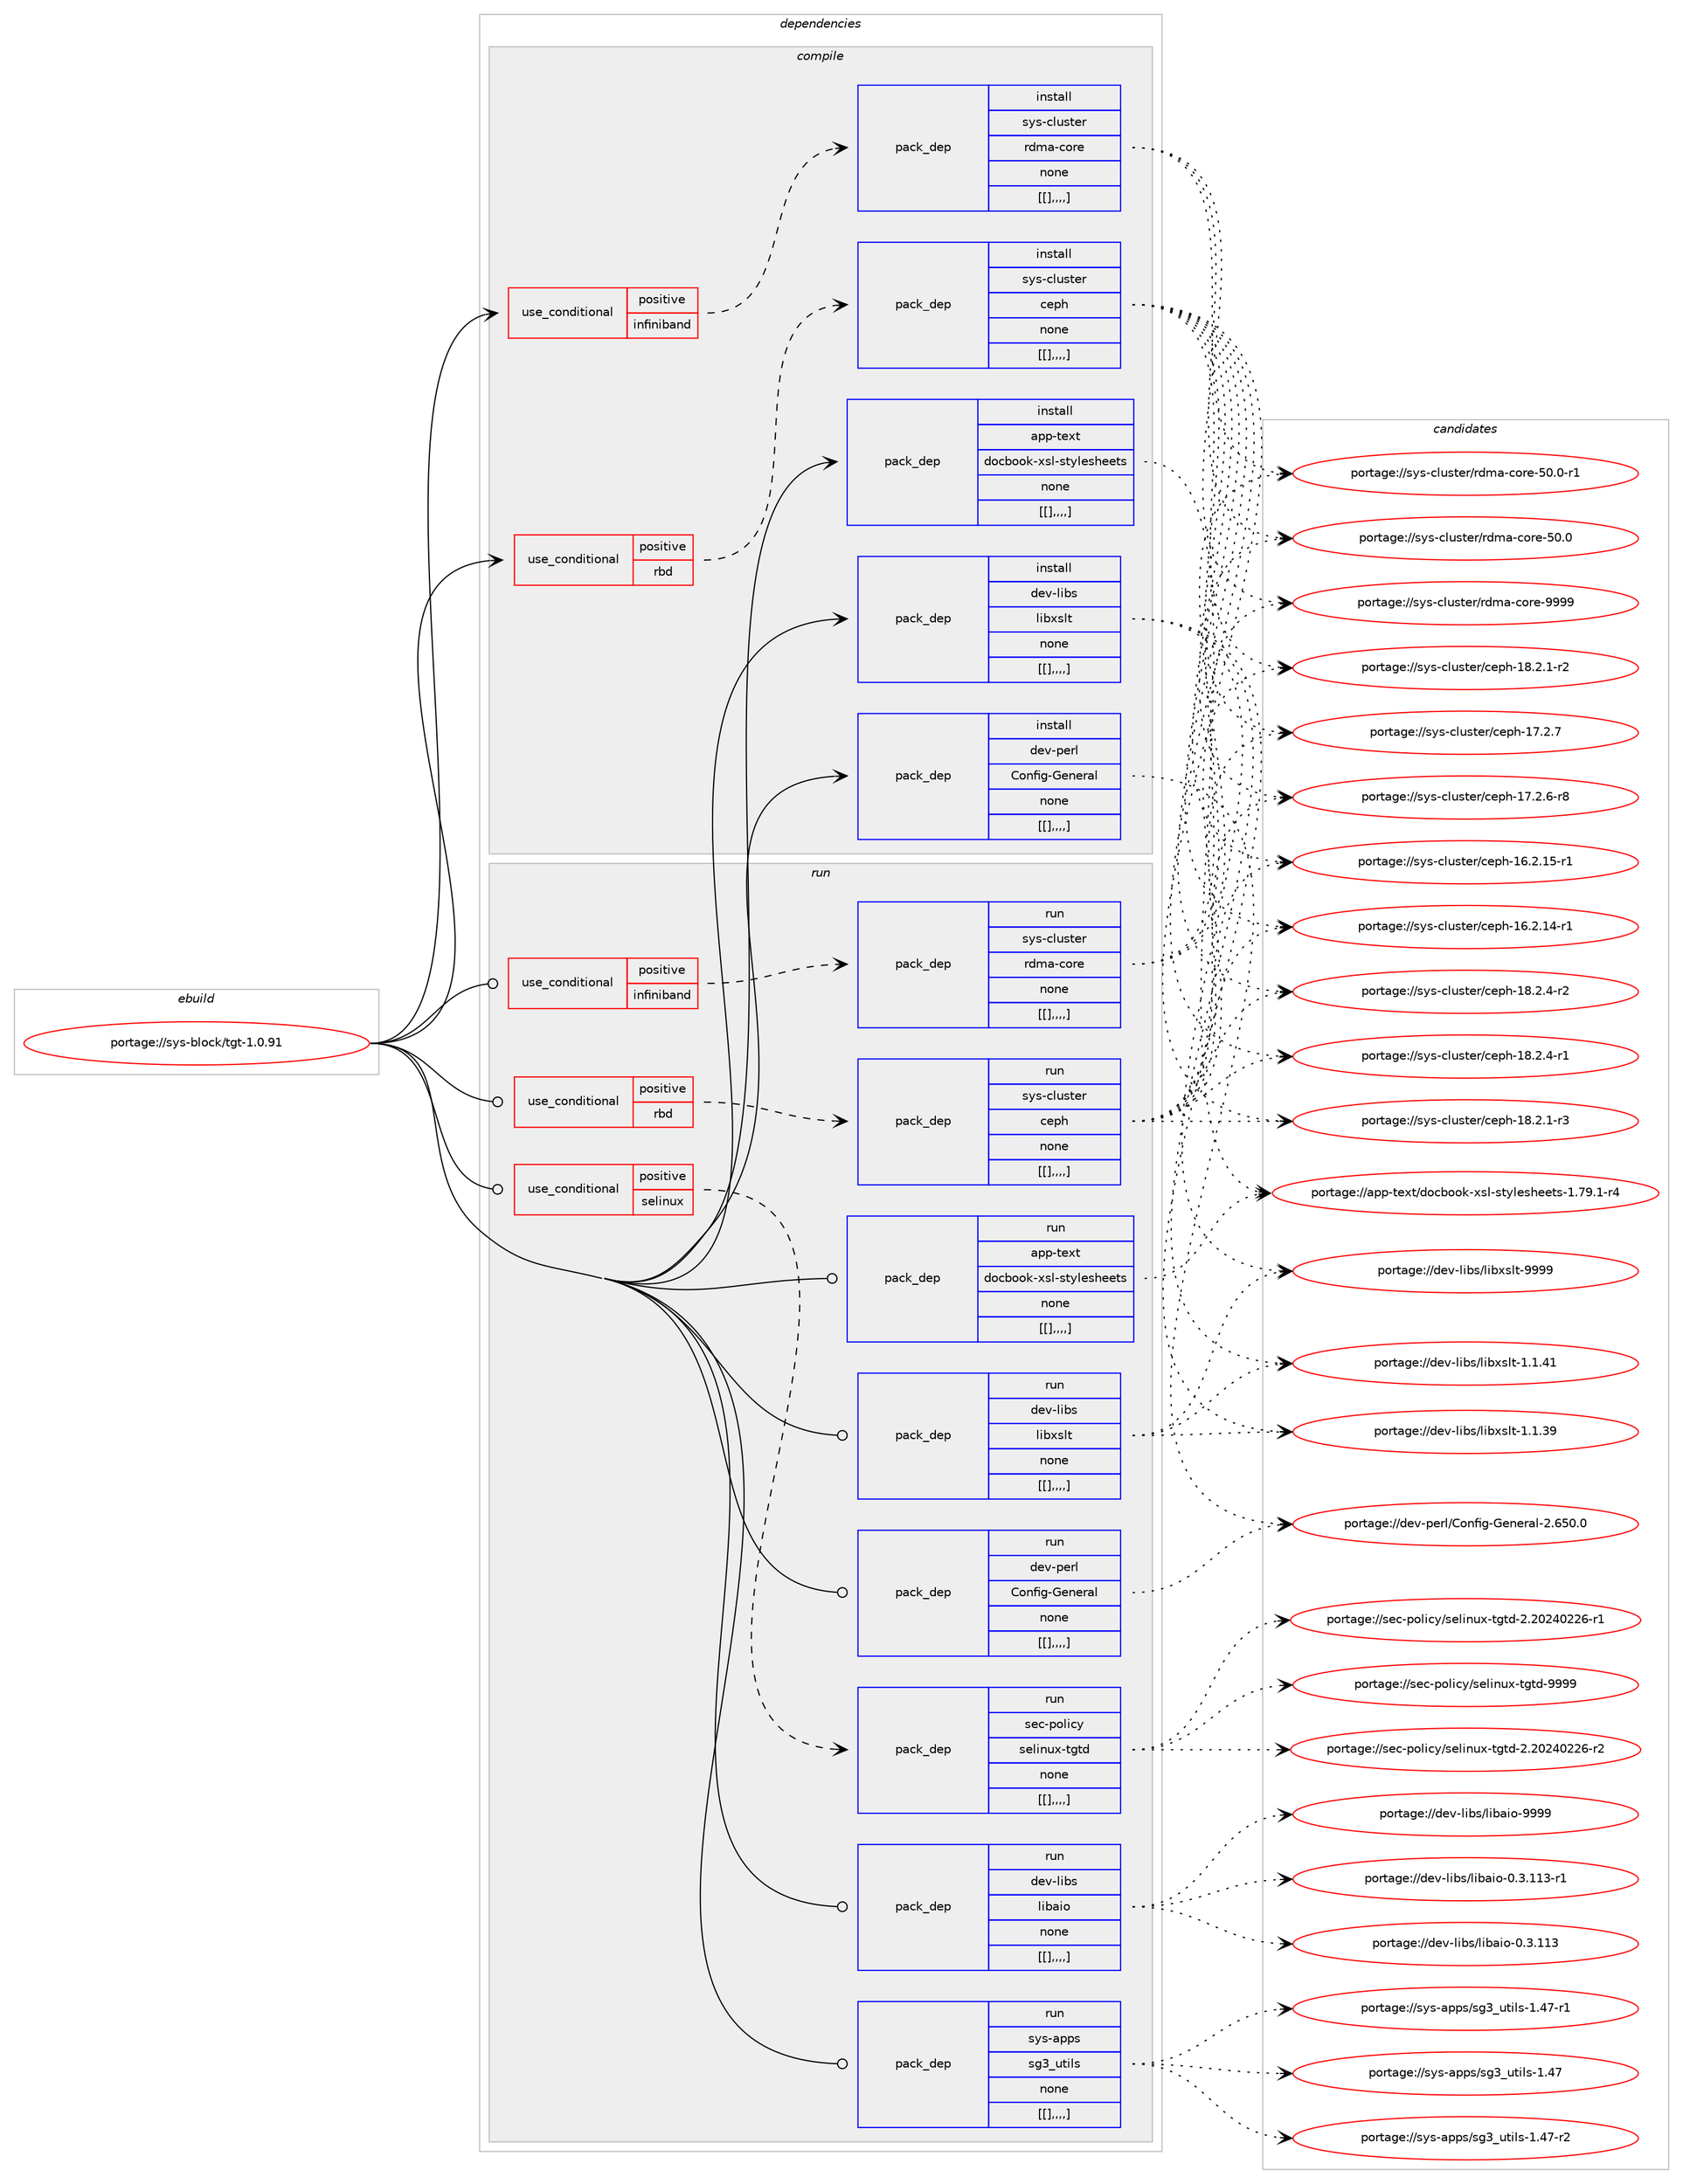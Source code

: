 digraph prolog {

# *************
# Graph options
# *************

newrank=true;
concentrate=true;
compound=true;
graph [rankdir=LR,fontname=Helvetica,fontsize=10,ranksep=1.5];#, ranksep=2.5, nodesep=0.2];
edge  [arrowhead=vee];
node  [fontname=Helvetica,fontsize=10];

# **********
# The ebuild
# **********

subgraph cluster_leftcol {
color=gray;
label=<<i>ebuild</i>>;
id [label="portage://sys-block/tgt-1.0.91", color=red, width=4, href="../sys-block/tgt-1.0.91.svg"];
}

# ****************
# The dependencies
# ****************

subgraph cluster_midcol {
color=gray;
label=<<i>dependencies</i>>;
subgraph cluster_compile {
fillcolor="#eeeeee";
style=filled;
label=<<i>compile</i>>;
subgraph cond5279 {
dependency14565 [label=<<TABLE BORDER="0" CELLBORDER="1" CELLSPACING="0" CELLPADDING="4"><TR><TD ROWSPAN="3" CELLPADDING="10">use_conditional</TD></TR><TR><TD>positive</TD></TR><TR><TD>infiniband</TD></TR></TABLE>>, shape=none, color=red];
subgraph pack9236 {
dependency14566 [label=<<TABLE BORDER="0" CELLBORDER="1" CELLSPACING="0" CELLPADDING="4" WIDTH="220"><TR><TD ROWSPAN="6" CELLPADDING="30">pack_dep</TD></TR><TR><TD WIDTH="110">install</TD></TR><TR><TD>sys-cluster</TD></TR><TR><TD>rdma-core</TD></TR><TR><TD>none</TD></TR><TR><TD>[[],,,,]</TD></TR></TABLE>>, shape=none, color=blue];
}
dependency14565:e -> dependency14566:w [weight=20,style="dashed",arrowhead="vee"];
}
id:e -> dependency14565:w [weight=20,style="solid",arrowhead="vee"];
subgraph cond5280 {
dependency14567 [label=<<TABLE BORDER="0" CELLBORDER="1" CELLSPACING="0" CELLPADDING="4"><TR><TD ROWSPAN="3" CELLPADDING="10">use_conditional</TD></TR><TR><TD>positive</TD></TR><TR><TD>rbd</TD></TR></TABLE>>, shape=none, color=red];
subgraph pack9237 {
dependency14568 [label=<<TABLE BORDER="0" CELLBORDER="1" CELLSPACING="0" CELLPADDING="4" WIDTH="220"><TR><TD ROWSPAN="6" CELLPADDING="30">pack_dep</TD></TR><TR><TD WIDTH="110">install</TD></TR><TR><TD>sys-cluster</TD></TR><TR><TD>ceph</TD></TR><TR><TD>none</TD></TR><TR><TD>[[],,,,]</TD></TR></TABLE>>, shape=none, color=blue];
}
dependency14567:e -> dependency14568:w [weight=20,style="dashed",arrowhead="vee"];
}
id:e -> dependency14567:w [weight=20,style="solid",arrowhead="vee"];
subgraph pack9238 {
dependency14569 [label=<<TABLE BORDER="0" CELLBORDER="1" CELLSPACING="0" CELLPADDING="4" WIDTH="220"><TR><TD ROWSPAN="6" CELLPADDING="30">pack_dep</TD></TR><TR><TD WIDTH="110">install</TD></TR><TR><TD>app-text</TD></TR><TR><TD>docbook-xsl-stylesheets</TD></TR><TR><TD>none</TD></TR><TR><TD>[[],,,,]</TD></TR></TABLE>>, shape=none, color=blue];
}
id:e -> dependency14569:w [weight=20,style="solid",arrowhead="vee"];
subgraph pack9239 {
dependency14570 [label=<<TABLE BORDER="0" CELLBORDER="1" CELLSPACING="0" CELLPADDING="4" WIDTH="220"><TR><TD ROWSPAN="6" CELLPADDING="30">pack_dep</TD></TR><TR><TD WIDTH="110">install</TD></TR><TR><TD>dev-libs</TD></TR><TR><TD>libxslt</TD></TR><TR><TD>none</TD></TR><TR><TD>[[],,,,]</TD></TR></TABLE>>, shape=none, color=blue];
}
id:e -> dependency14570:w [weight=20,style="solid",arrowhead="vee"];
subgraph pack9240 {
dependency14571 [label=<<TABLE BORDER="0" CELLBORDER="1" CELLSPACING="0" CELLPADDING="4" WIDTH="220"><TR><TD ROWSPAN="6" CELLPADDING="30">pack_dep</TD></TR><TR><TD WIDTH="110">install</TD></TR><TR><TD>dev-perl</TD></TR><TR><TD>Config-General</TD></TR><TR><TD>none</TD></TR><TR><TD>[[],,,,]</TD></TR></TABLE>>, shape=none, color=blue];
}
id:e -> dependency14571:w [weight=20,style="solid",arrowhead="vee"];
}
subgraph cluster_compileandrun {
fillcolor="#eeeeee";
style=filled;
label=<<i>compile and run</i>>;
}
subgraph cluster_run {
fillcolor="#eeeeee";
style=filled;
label=<<i>run</i>>;
subgraph cond5281 {
dependency14572 [label=<<TABLE BORDER="0" CELLBORDER="1" CELLSPACING="0" CELLPADDING="4"><TR><TD ROWSPAN="3" CELLPADDING="10">use_conditional</TD></TR><TR><TD>positive</TD></TR><TR><TD>infiniband</TD></TR></TABLE>>, shape=none, color=red];
subgraph pack9241 {
dependency14573 [label=<<TABLE BORDER="0" CELLBORDER="1" CELLSPACING="0" CELLPADDING="4" WIDTH="220"><TR><TD ROWSPAN="6" CELLPADDING="30">pack_dep</TD></TR><TR><TD WIDTH="110">run</TD></TR><TR><TD>sys-cluster</TD></TR><TR><TD>rdma-core</TD></TR><TR><TD>none</TD></TR><TR><TD>[[],,,,]</TD></TR></TABLE>>, shape=none, color=blue];
}
dependency14572:e -> dependency14573:w [weight=20,style="dashed",arrowhead="vee"];
}
id:e -> dependency14572:w [weight=20,style="solid",arrowhead="odot"];
subgraph cond5282 {
dependency14574 [label=<<TABLE BORDER="0" CELLBORDER="1" CELLSPACING="0" CELLPADDING="4"><TR><TD ROWSPAN="3" CELLPADDING="10">use_conditional</TD></TR><TR><TD>positive</TD></TR><TR><TD>rbd</TD></TR></TABLE>>, shape=none, color=red];
subgraph pack9242 {
dependency14575 [label=<<TABLE BORDER="0" CELLBORDER="1" CELLSPACING="0" CELLPADDING="4" WIDTH="220"><TR><TD ROWSPAN="6" CELLPADDING="30">pack_dep</TD></TR><TR><TD WIDTH="110">run</TD></TR><TR><TD>sys-cluster</TD></TR><TR><TD>ceph</TD></TR><TR><TD>none</TD></TR><TR><TD>[[],,,,]</TD></TR></TABLE>>, shape=none, color=blue];
}
dependency14574:e -> dependency14575:w [weight=20,style="dashed",arrowhead="vee"];
}
id:e -> dependency14574:w [weight=20,style="solid",arrowhead="odot"];
subgraph cond5283 {
dependency14576 [label=<<TABLE BORDER="0" CELLBORDER="1" CELLSPACING="0" CELLPADDING="4"><TR><TD ROWSPAN="3" CELLPADDING="10">use_conditional</TD></TR><TR><TD>positive</TD></TR><TR><TD>selinux</TD></TR></TABLE>>, shape=none, color=red];
subgraph pack9243 {
dependency14577 [label=<<TABLE BORDER="0" CELLBORDER="1" CELLSPACING="0" CELLPADDING="4" WIDTH="220"><TR><TD ROWSPAN="6" CELLPADDING="30">pack_dep</TD></TR><TR><TD WIDTH="110">run</TD></TR><TR><TD>sec-policy</TD></TR><TR><TD>selinux-tgtd</TD></TR><TR><TD>none</TD></TR><TR><TD>[[],,,,]</TD></TR></TABLE>>, shape=none, color=blue];
}
dependency14576:e -> dependency14577:w [weight=20,style="dashed",arrowhead="vee"];
}
id:e -> dependency14576:w [weight=20,style="solid",arrowhead="odot"];
subgraph pack9244 {
dependency14578 [label=<<TABLE BORDER="0" CELLBORDER="1" CELLSPACING="0" CELLPADDING="4" WIDTH="220"><TR><TD ROWSPAN="6" CELLPADDING="30">pack_dep</TD></TR><TR><TD WIDTH="110">run</TD></TR><TR><TD>app-text</TD></TR><TR><TD>docbook-xsl-stylesheets</TD></TR><TR><TD>none</TD></TR><TR><TD>[[],,,,]</TD></TR></TABLE>>, shape=none, color=blue];
}
id:e -> dependency14578:w [weight=20,style="solid",arrowhead="odot"];
subgraph pack9245 {
dependency14579 [label=<<TABLE BORDER="0" CELLBORDER="1" CELLSPACING="0" CELLPADDING="4" WIDTH="220"><TR><TD ROWSPAN="6" CELLPADDING="30">pack_dep</TD></TR><TR><TD WIDTH="110">run</TD></TR><TR><TD>dev-libs</TD></TR><TR><TD>libaio</TD></TR><TR><TD>none</TD></TR><TR><TD>[[],,,,]</TD></TR></TABLE>>, shape=none, color=blue];
}
id:e -> dependency14579:w [weight=20,style="solid",arrowhead="odot"];
subgraph pack9246 {
dependency14580 [label=<<TABLE BORDER="0" CELLBORDER="1" CELLSPACING="0" CELLPADDING="4" WIDTH="220"><TR><TD ROWSPAN="6" CELLPADDING="30">pack_dep</TD></TR><TR><TD WIDTH="110">run</TD></TR><TR><TD>dev-libs</TD></TR><TR><TD>libxslt</TD></TR><TR><TD>none</TD></TR><TR><TD>[[],,,,]</TD></TR></TABLE>>, shape=none, color=blue];
}
id:e -> dependency14580:w [weight=20,style="solid",arrowhead="odot"];
subgraph pack9247 {
dependency14581 [label=<<TABLE BORDER="0" CELLBORDER="1" CELLSPACING="0" CELLPADDING="4" WIDTH="220"><TR><TD ROWSPAN="6" CELLPADDING="30">pack_dep</TD></TR><TR><TD WIDTH="110">run</TD></TR><TR><TD>dev-perl</TD></TR><TR><TD>Config-General</TD></TR><TR><TD>none</TD></TR><TR><TD>[[],,,,]</TD></TR></TABLE>>, shape=none, color=blue];
}
id:e -> dependency14581:w [weight=20,style="solid",arrowhead="odot"];
subgraph pack9248 {
dependency14582 [label=<<TABLE BORDER="0" CELLBORDER="1" CELLSPACING="0" CELLPADDING="4" WIDTH="220"><TR><TD ROWSPAN="6" CELLPADDING="30">pack_dep</TD></TR><TR><TD WIDTH="110">run</TD></TR><TR><TD>sys-apps</TD></TR><TR><TD>sg3_utils</TD></TR><TR><TD>none</TD></TR><TR><TD>[[],,,,]</TD></TR></TABLE>>, shape=none, color=blue];
}
id:e -> dependency14582:w [weight=20,style="solid",arrowhead="odot"];
}
}

# **************
# The candidates
# **************

subgraph cluster_choices {
rank=same;
color=gray;
label=<<i>candidates</i>>;

subgraph choice9236 {
color=black;
nodesep=1;
choice1151211154599108117115116101114471141001099745991111141014557575757 [label="portage://sys-cluster/rdma-core-9999", color=red, width=4,href="../sys-cluster/rdma-core-9999.svg"];
choice11512111545991081171151161011144711410010997459911111410145534846484511449 [label="portage://sys-cluster/rdma-core-50.0-r1", color=red, width=4,href="../sys-cluster/rdma-core-50.0-r1.svg"];
choice1151211154599108117115116101114471141001099745991111141014553484648 [label="portage://sys-cluster/rdma-core-50.0", color=red, width=4,href="../sys-cluster/rdma-core-50.0.svg"];
dependency14566:e -> choice1151211154599108117115116101114471141001099745991111141014557575757:w [style=dotted,weight="100"];
dependency14566:e -> choice11512111545991081171151161011144711410010997459911111410145534846484511449:w [style=dotted,weight="100"];
dependency14566:e -> choice1151211154599108117115116101114471141001099745991111141014553484648:w [style=dotted,weight="100"];
}
subgraph choice9237 {
color=black;
nodesep=1;
choice11512111545991081171151161011144799101112104454956465046524511450 [label="portage://sys-cluster/ceph-18.2.4-r2", color=red, width=4,href="../sys-cluster/ceph-18.2.4-r2.svg"];
choice11512111545991081171151161011144799101112104454956465046524511449 [label="portage://sys-cluster/ceph-18.2.4-r1", color=red, width=4,href="../sys-cluster/ceph-18.2.4-r1.svg"];
choice11512111545991081171151161011144799101112104454956465046494511451 [label="portage://sys-cluster/ceph-18.2.1-r3", color=red, width=4,href="../sys-cluster/ceph-18.2.1-r3.svg"];
choice11512111545991081171151161011144799101112104454956465046494511450 [label="portage://sys-cluster/ceph-18.2.1-r2", color=red, width=4,href="../sys-cluster/ceph-18.2.1-r2.svg"];
choice1151211154599108117115116101114479910111210445495546504655 [label="portage://sys-cluster/ceph-17.2.7", color=red, width=4,href="../sys-cluster/ceph-17.2.7.svg"];
choice11512111545991081171151161011144799101112104454955465046544511456 [label="portage://sys-cluster/ceph-17.2.6-r8", color=red, width=4,href="../sys-cluster/ceph-17.2.6-r8.svg"];
choice1151211154599108117115116101114479910111210445495446504649534511449 [label="portage://sys-cluster/ceph-16.2.15-r1", color=red, width=4,href="../sys-cluster/ceph-16.2.15-r1.svg"];
choice1151211154599108117115116101114479910111210445495446504649524511449 [label="portage://sys-cluster/ceph-16.2.14-r1", color=red, width=4,href="../sys-cluster/ceph-16.2.14-r1.svg"];
dependency14568:e -> choice11512111545991081171151161011144799101112104454956465046524511450:w [style=dotted,weight="100"];
dependency14568:e -> choice11512111545991081171151161011144799101112104454956465046524511449:w [style=dotted,weight="100"];
dependency14568:e -> choice11512111545991081171151161011144799101112104454956465046494511451:w [style=dotted,weight="100"];
dependency14568:e -> choice11512111545991081171151161011144799101112104454956465046494511450:w [style=dotted,weight="100"];
dependency14568:e -> choice1151211154599108117115116101114479910111210445495546504655:w [style=dotted,weight="100"];
dependency14568:e -> choice11512111545991081171151161011144799101112104454955465046544511456:w [style=dotted,weight="100"];
dependency14568:e -> choice1151211154599108117115116101114479910111210445495446504649534511449:w [style=dotted,weight="100"];
dependency14568:e -> choice1151211154599108117115116101114479910111210445495446504649524511449:w [style=dotted,weight="100"];
}
subgraph choice9238 {
color=black;
nodesep=1;
choice97112112451161011201164710011199981111111074512011510845115116121108101115104101101116115454946555746494511452 [label="portage://app-text/docbook-xsl-stylesheets-1.79.1-r4", color=red, width=4,href="../app-text/docbook-xsl-stylesheets-1.79.1-r4.svg"];
dependency14569:e -> choice97112112451161011201164710011199981111111074512011510845115116121108101115104101101116115454946555746494511452:w [style=dotted,weight="100"];
}
subgraph choice9239 {
color=black;
nodesep=1;
choice100101118451081059811547108105981201151081164557575757 [label="portage://dev-libs/libxslt-9999", color=red, width=4,href="../dev-libs/libxslt-9999.svg"];
choice1001011184510810598115471081059812011510811645494649465249 [label="portage://dev-libs/libxslt-1.1.41", color=red, width=4,href="../dev-libs/libxslt-1.1.41.svg"];
choice1001011184510810598115471081059812011510811645494649465157 [label="portage://dev-libs/libxslt-1.1.39", color=red, width=4,href="../dev-libs/libxslt-1.1.39.svg"];
dependency14570:e -> choice100101118451081059811547108105981201151081164557575757:w [style=dotted,weight="100"];
dependency14570:e -> choice1001011184510810598115471081059812011510811645494649465249:w [style=dotted,weight="100"];
dependency14570:e -> choice1001011184510810598115471081059812011510811645494649465157:w [style=dotted,weight="100"];
}
subgraph choice9240 {
color=black;
nodesep=1;
choice1001011184511210111410847671111101021051034571101110101114971084550465453484648 [label="portage://dev-perl/Config-General-2.650.0", color=red, width=4,href="../dev-perl/Config-General-2.650.0.svg"];
dependency14571:e -> choice1001011184511210111410847671111101021051034571101110101114971084550465453484648:w [style=dotted,weight="100"];
}
subgraph choice9241 {
color=black;
nodesep=1;
choice1151211154599108117115116101114471141001099745991111141014557575757 [label="portage://sys-cluster/rdma-core-9999", color=red, width=4,href="../sys-cluster/rdma-core-9999.svg"];
choice11512111545991081171151161011144711410010997459911111410145534846484511449 [label="portage://sys-cluster/rdma-core-50.0-r1", color=red, width=4,href="../sys-cluster/rdma-core-50.0-r1.svg"];
choice1151211154599108117115116101114471141001099745991111141014553484648 [label="portage://sys-cluster/rdma-core-50.0", color=red, width=4,href="../sys-cluster/rdma-core-50.0.svg"];
dependency14573:e -> choice1151211154599108117115116101114471141001099745991111141014557575757:w [style=dotted,weight="100"];
dependency14573:e -> choice11512111545991081171151161011144711410010997459911111410145534846484511449:w [style=dotted,weight="100"];
dependency14573:e -> choice1151211154599108117115116101114471141001099745991111141014553484648:w [style=dotted,weight="100"];
}
subgraph choice9242 {
color=black;
nodesep=1;
choice11512111545991081171151161011144799101112104454956465046524511450 [label="portage://sys-cluster/ceph-18.2.4-r2", color=red, width=4,href="../sys-cluster/ceph-18.2.4-r2.svg"];
choice11512111545991081171151161011144799101112104454956465046524511449 [label="portage://sys-cluster/ceph-18.2.4-r1", color=red, width=4,href="../sys-cluster/ceph-18.2.4-r1.svg"];
choice11512111545991081171151161011144799101112104454956465046494511451 [label="portage://sys-cluster/ceph-18.2.1-r3", color=red, width=4,href="../sys-cluster/ceph-18.2.1-r3.svg"];
choice11512111545991081171151161011144799101112104454956465046494511450 [label="portage://sys-cluster/ceph-18.2.1-r2", color=red, width=4,href="../sys-cluster/ceph-18.2.1-r2.svg"];
choice1151211154599108117115116101114479910111210445495546504655 [label="portage://sys-cluster/ceph-17.2.7", color=red, width=4,href="../sys-cluster/ceph-17.2.7.svg"];
choice11512111545991081171151161011144799101112104454955465046544511456 [label="portage://sys-cluster/ceph-17.2.6-r8", color=red, width=4,href="../sys-cluster/ceph-17.2.6-r8.svg"];
choice1151211154599108117115116101114479910111210445495446504649534511449 [label="portage://sys-cluster/ceph-16.2.15-r1", color=red, width=4,href="../sys-cluster/ceph-16.2.15-r1.svg"];
choice1151211154599108117115116101114479910111210445495446504649524511449 [label="portage://sys-cluster/ceph-16.2.14-r1", color=red, width=4,href="../sys-cluster/ceph-16.2.14-r1.svg"];
dependency14575:e -> choice11512111545991081171151161011144799101112104454956465046524511450:w [style=dotted,weight="100"];
dependency14575:e -> choice11512111545991081171151161011144799101112104454956465046524511449:w [style=dotted,weight="100"];
dependency14575:e -> choice11512111545991081171151161011144799101112104454956465046494511451:w [style=dotted,weight="100"];
dependency14575:e -> choice11512111545991081171151161011144799101112104454956465046494511450:w [style=dotted,weight="100"];
dependency14575:e -> choice1151211154599108117115116101114479910111210445495546504655:w [style=dotted,weight="100"];
dependency14575:e -> choice11512111545991081171151161011144799101112104454955465046544511456:w [style=dotted,weight="100"];
dependency14575:e -> choice1151211154599108117115116101114479910111210445495446504649534511449:w [style=dotted,weight="100"];
dependency14575:e -> choice1151211154599108117115116101114479910111210445495446504649524511449:w [style=dotted,weight="100"];
}
subgraph choice9243 {
color=black;
nodesep=1;
choice11510199451121111081059912147115101108105110117120451161031161004557575757 [label="portage://sec-policy/selinux-tgtd-9999", color=red, width=4,href="../sec-policy/selinux-tgtd-9999.svg"];
choice115101994511211110810599121471151011081051101171204511610311610045504650485052485050544511450 [label="portage://sec-policy/selinux-tgtd-2.20240226-r2", color=red, width=4,href="../sec-policy/selinux-tgtd-2.20240226-r2.svg"];
choice115101994511211110810599121471151011081051101171204511610311610045504650485052485050544511449 [label="portage://sec-policy/selinux-tgtd-2.20240226-r1", color=red, width=4,href="../sec-policy/selinux-tgtd-2.20240226-r1.svg"];
dependency14577:e -> choice11510199451121111081059912147115101108105110117120451161031161004557575757:w [style=dotted,weight="100"];
dependency14577:e -> choice115101994511211110810599121471151011081051101171204511610311610045504650485052485050544511450:w [style=dotted,weight="100"];
dependency14577:e -> choice115101994511211110810599121471151011081051101171204511610311610045504650485052485050544511449:w [style=dotted,weight="100"];
}
subgraph choice9244 {
color=black;
nodesep=1;
choice97112112451161011201164710011199981111111074512011510845115116121108101115104101101116115454946555746494511452 [label="portage://app-text/docbook-xsl-stylesheets-1.79.1-r4", color=red, width=4,href="../app-text/docbook-xsl-stylesheets-1.79.1-r4.svg"];
dependency14578:e -> choice97112112451161011201164710011199981111111074512011510845115116121108101115104101101116115454946555746494511452:w [style=dotted,weight="100"];
}
subgraph choice9245 {
color=black;
nodesep=1;
choice10010111845108105981154710810598971051114557575757 [label="portage://dev-libs/libaio-9999", color=red, width=4,href="../dev-libs/libaio-9999.svg"];
choice100101118451081059811547108105989710511145484651464949514511449 [label="portage://dev-libs/libaio-0.3.113-r1", color=red, width=4,href="../dev-libs/libaio-0.3.113-r1.svg"];
choice10010111845108105981154710810598971051114548465146494951 [label="portage://dev-libs/libaio-0.3.113", color=red, width=4,href="../dev-libs/libaio-0.3.113.svg"];
dependency14579:e -> choice10010111845108105981154710810598971051114557575757:w [style=dotted,weight="100"];
dependency14579:e -> choice100101118451081059811547108105989710511145484651464949514511449:w [style=dotted,weight="100"];
dependency14579:e -> choice10010111845108105981154710810598971051114548465146494951:w [style=dotted,weight="100"];
}
subgraph choice9246 {
color=black;
nodesep=1;
choice100101118451081059811547108105981201151081164557575757 [label="portage://dev-libs/libxslt-9999", color=red, width=4,href="../dev-libs/libxslt-9999.svg"];
choice1001011184510810598115471081059812011510811645494649465249 [label="portage://dev-libs/libxslt-1.1.41", color=red, width=4,href="../dev-libs/libxslt-1.1.41.svg"];
choice1001011184510810598115471081059812011510811645494649465157 [label="portage://dev-libs/libxslt-1.1.39", color=red, width=4,href="../dev-libs/libxslt-1.1.39.svg"];
dependency14580:e -> choice100101118451081059811547108105981201151081164557575757:w [style=dotted,weight="100"];
dependency14580:e -> choice1001011184510810598115471081059812011510811645494649465249:w [style=dotted,weight="100"];
dependency14580:e -> choice1001011184510810598115471081059812011510811645494649465157:w [style=dotted,weight="100"];
}
subgraph choice9247 {
color=black;
nodesep=1;
choice1001011184511210111410847671111101021051034571101110101114971084550465453484648 [label="portage://dev-perl/Config-General-2.650.0", color=red, width=4,href="../dev-perl/Config-General-2.650.0.svg"];
dependency14581:e -> choice1001011184511210111410847671111101021051034571101110101114971084550465453484648:w [style=dotted,weight="100"];
}
subgraph choice9248 {
color=black;
nodesep=1;
choice115121115459711211211547115103519511711610510811545494652554511450 [label="portage://sys-apps/sg3_utils-1.47-r2", color=red, width=4,href="../sys-apps/sg3_utils-1.47-r2.svg"];
choice115121115459711211211547115103519511711610510811545494652554511449 [label="portage://sys-apps/sg3_utils-1.47-r1", color=red, width=4,href="../sys-apps/sg3_utils-1.47-r1.svg"];
choice11512111545971121121154711510351951171161051081154549465255 [label="portage://sys-apps/sg3_utils-1.47", color=red, width=4,href="../sys-apps/sg3_utils-1.47.svg"];
dependency14582:e -> choice115121115459711211211547115103519511711610510811545494652554511450:w [style=dotted,weight="100"];
dependency14582:e -> choice115121115459711211211547115103519511711610510811545494652554511449:w [style=dotted,weight="100"];
dependency14582:e -> choice11512111545971121121154711510351951171161051081154549465255:w [style=dotted,weight="100"];
}
}

}
